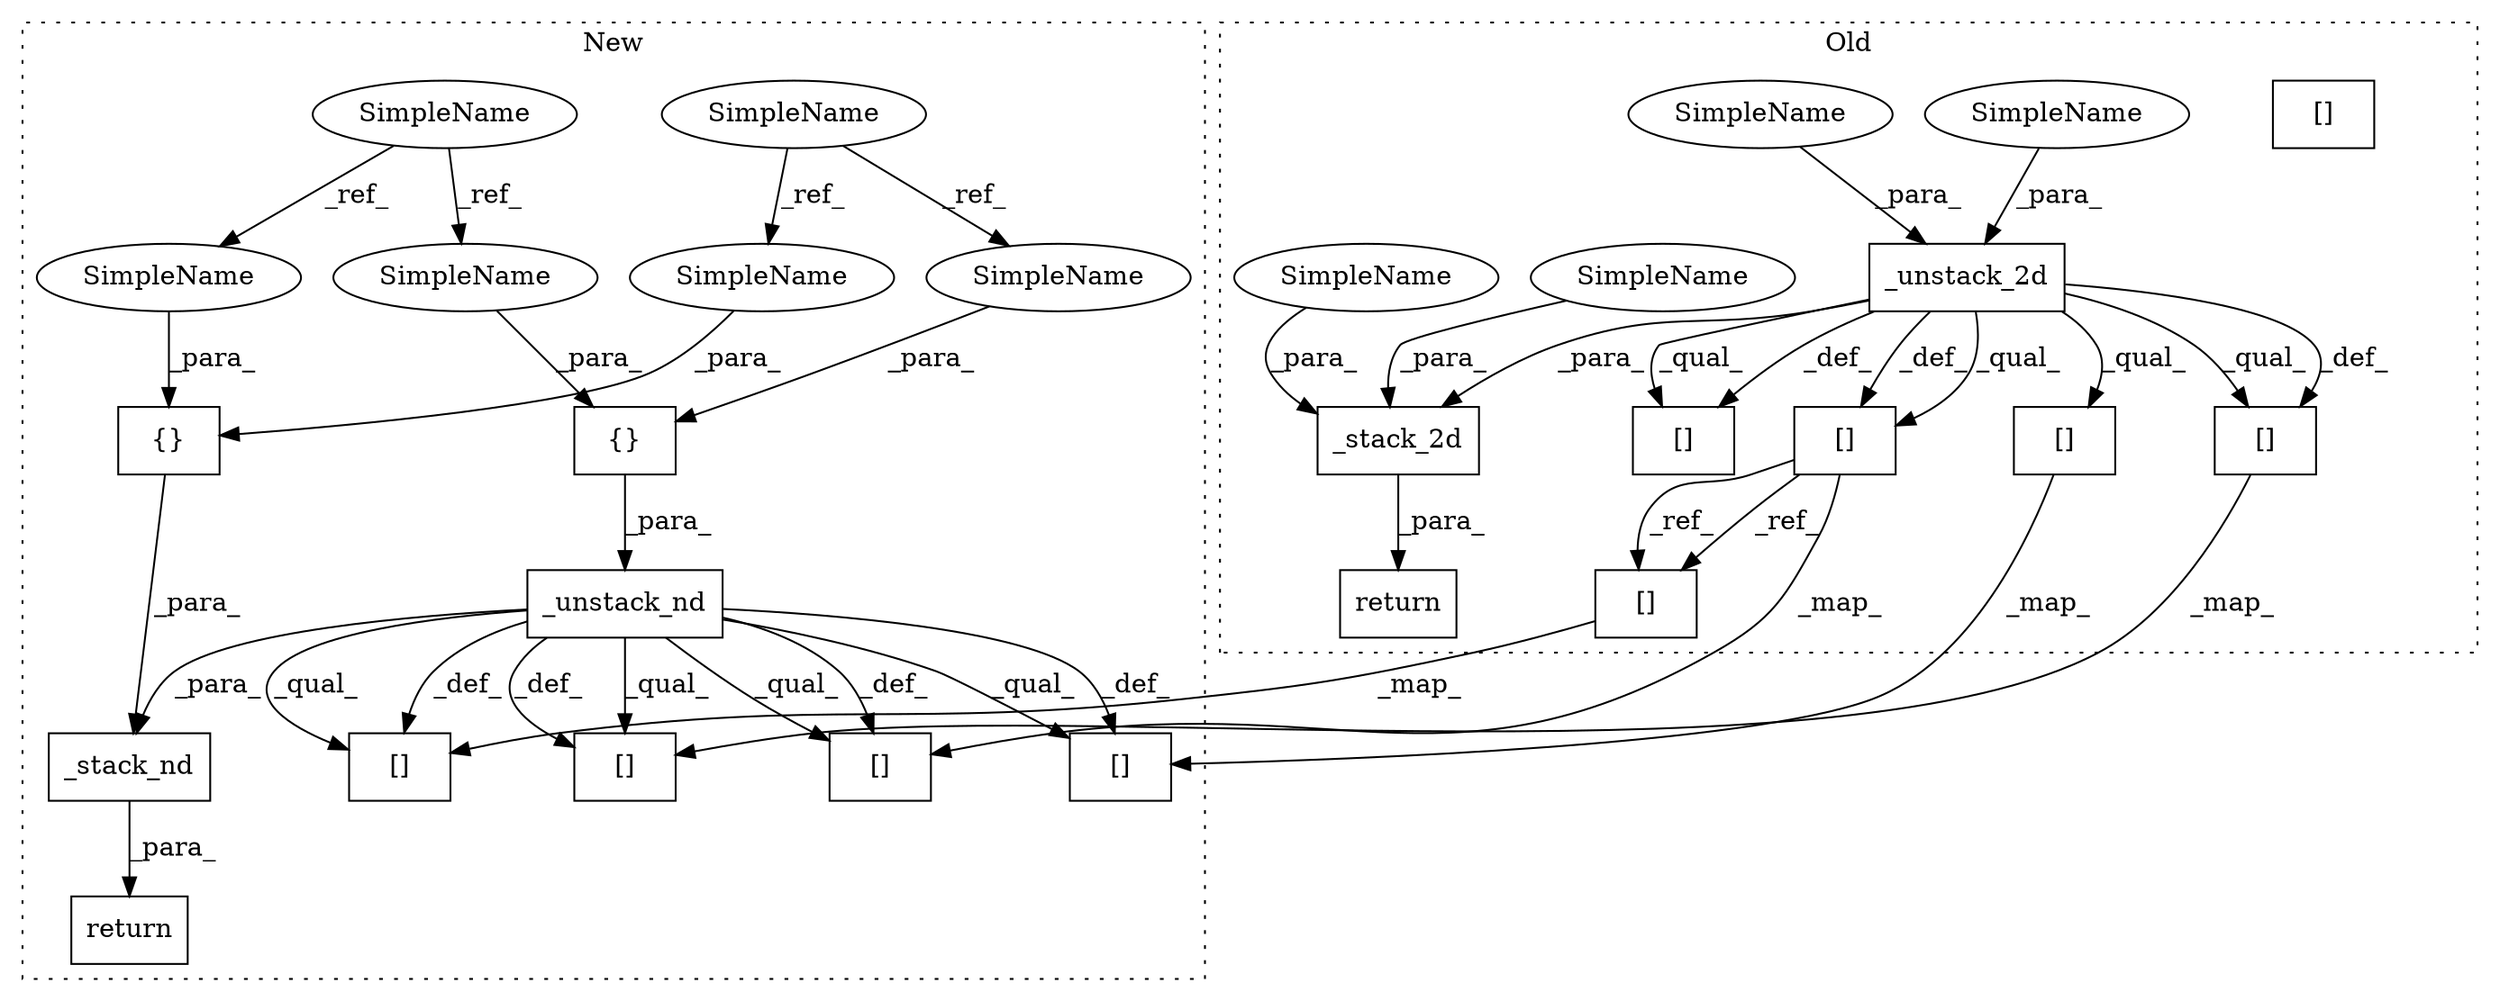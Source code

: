 digraph G {
subgraph cluster0 {
1 [label="_stack_2d" a="32" s="21020,21054" l="10,1" shape="box"];
6 [label="_unstack_2d" a="32" s="20173,20210" l="12,1" shape="box"];
7 [label="[]" a="2" s="20820,20842" l="21,1" shape="box"];
11 [label="[]" a="2" s="20599,20610" l="10,1" shape="box"];
14 [label="[]" a="2" s="20867,20895" l="21,1" shape="box"];
15 [label="return" a="41" s="21013" l="7" shape="box"];
16 [label="[]" a="2" s="20599,20610" l="10,1" shape="box"];
19 [label="[]" a="2" s="20635,20652" l="10,1" shape="box"];
24 [label="SimpleName" a="42" s="21037" l="8" shape="ellipse"];
25 [label="SimpleName" a="42" s="20193" l="8" shape="ellipse"];
26 [label="SimpleName" a="42" s="20202" l="8" shape="ellipse"];
27 [label="SimpleName" a="42" s="21046" l="8" shape="ellipse"];
28 [label="[]" a="2" s="20867,20895" l="21,1" shape="box"];
label = "Old";
style="dotted";
}
subgraph cluster1 {
2 [label="_stack_nd" a="32" s="21095,21140" l="10,1" shape="box"];
3 [label="{}" a="4" s="21121,21139" l="1,1" shape="box"];
4 [label="SimpleName" a="42" s="19954" l="8" shape="ellipse"];
5 [label="{}" a="4" s="20266,20284" l="1,1" shape="box"];
8 [label="[]" a="2" s="20895,20917" l="21,1" shape="box"];
9 [label="_unstack_nd" a="32" s="20237,20285" l="12,1" shape="box"];
10 [label="[]" a="2" s="20674,20685" l="10,1" shape="box"];
12 [label="SimpleName" a="42" s="20020" l="8" shape="ellipse"];
13 [label="[]" a="2" s="20942,20970" l="21,1" shape="box"];
17 [label="return" a="41" s="21088" l="7" shape="box"];
18 [label="[]" a="2" s="20710,20727" l="10,1" shape="box"];
20 [label="SimpleName" a="42" s="20276" l="8" shape="ellipse"];
21 [label="SimpleName" a="42" s="21131" l="8" shape="ellipse"];
22 [label="SimpleName" a="42" s="21122" l="8" shape="ellipse"];
23 [label="SimpleName" a="42" s="20267" l="8" shape="ellipse"];
label = "New";
style="dotted";
}
1 -> 15 [label="_para_"];
2 -> 17 [label="_para_"];
3 -> 2 [label="_para_"];
4 -> 21 [label="_ref_"];
4 -> 20 [label="_ref_"];
5 -> 9 [label="_para_"];
6 -> 16 [label="_qual_"];
6 -> 1 [label="_para_"];
6 -> 19 [label="_qual_"];
6 -> 19 [label="_def_"];
6 -> 11 [label="_qual_"];
6 -> 7 [label="_def_"];
6 -> 7 [label="_qual_"];
6 -> 16 [label="_def_"];
7 -> 28 [label="_ref_"];
7 -> 8 [label="_map_"];
7 -> 28 [label="_ref_"];
9 -> 10 [label="_qual_"];
9 -> 13 [label="_qual_"];
9 -> 8 [label="_qual_"];
9 -> 18 [label="_def_"];
9 -> 2 [label="_para_"];
9 -> 8 [label="_def_"];
9 -> 10 [label="_def_"];
9 -> 18 [label="_qual_"];
9 -> 13 [label="_def_"];
11 -> 10 [label="_map_"];
12 -> 23 [label="_ref_"];
12 -> 22 [label="_ref_"];
19 -> 18 [label="_map_"];
20 -> 5 [label="_para_"];
21 -> 3 [label="_para_"];
22 -> 3 [label="_para_"];
23 -> 5 [label="_para_"];
24 -> 1 [label="_para_"];
25 -> 6 [label="_para_"];
26 -> 6 [label="_para_"];
27 -> 1 [label="_para_"];
28 -> 13 [label="_map_"];
}